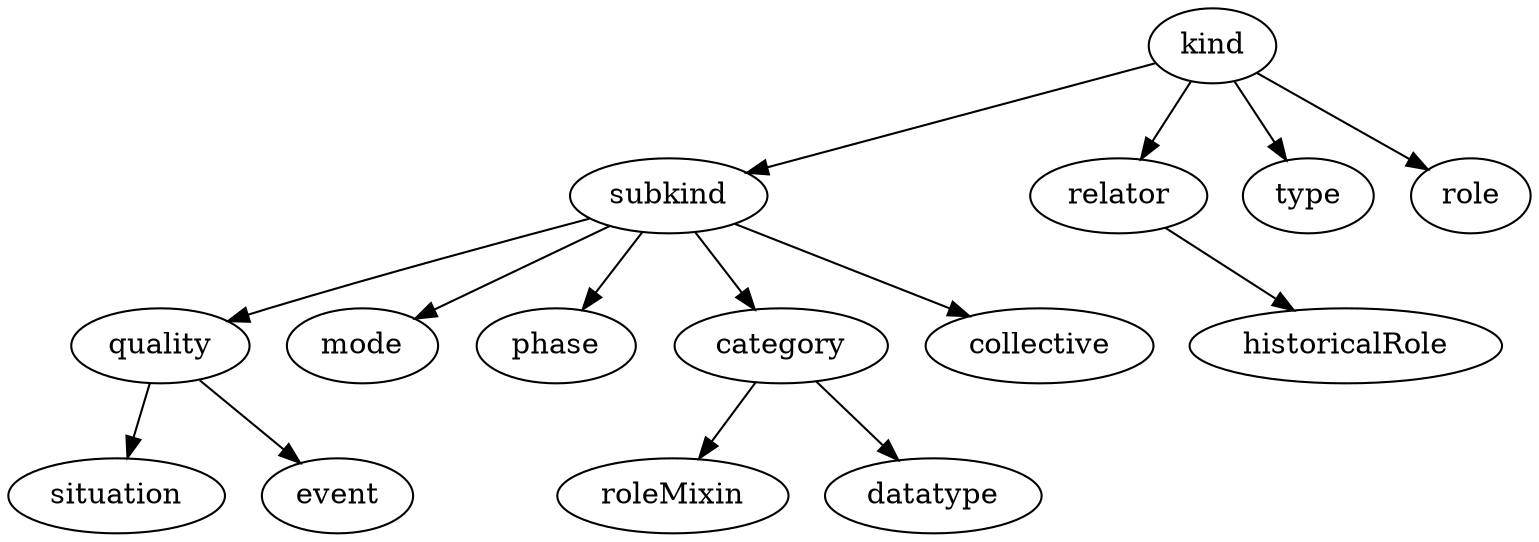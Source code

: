 strict digraph {
kind;
subkind;
relator;
type;
role;
quality;
mode;
phase;
category;
collective;
situation;
event;
roleMixin;
datatype;
historicalRole;
kind -> subkind;
kind -> relator;
kind -> type;
kind -> role;
subkind -> quality;
subkind -> mode;
subkind -> phase;
subkind -> category;
subkind -> collective;
relator -> historicalRole;
quality -> situation;
quality -> event;
category -> roleMixin;
category -> datatype;
}
